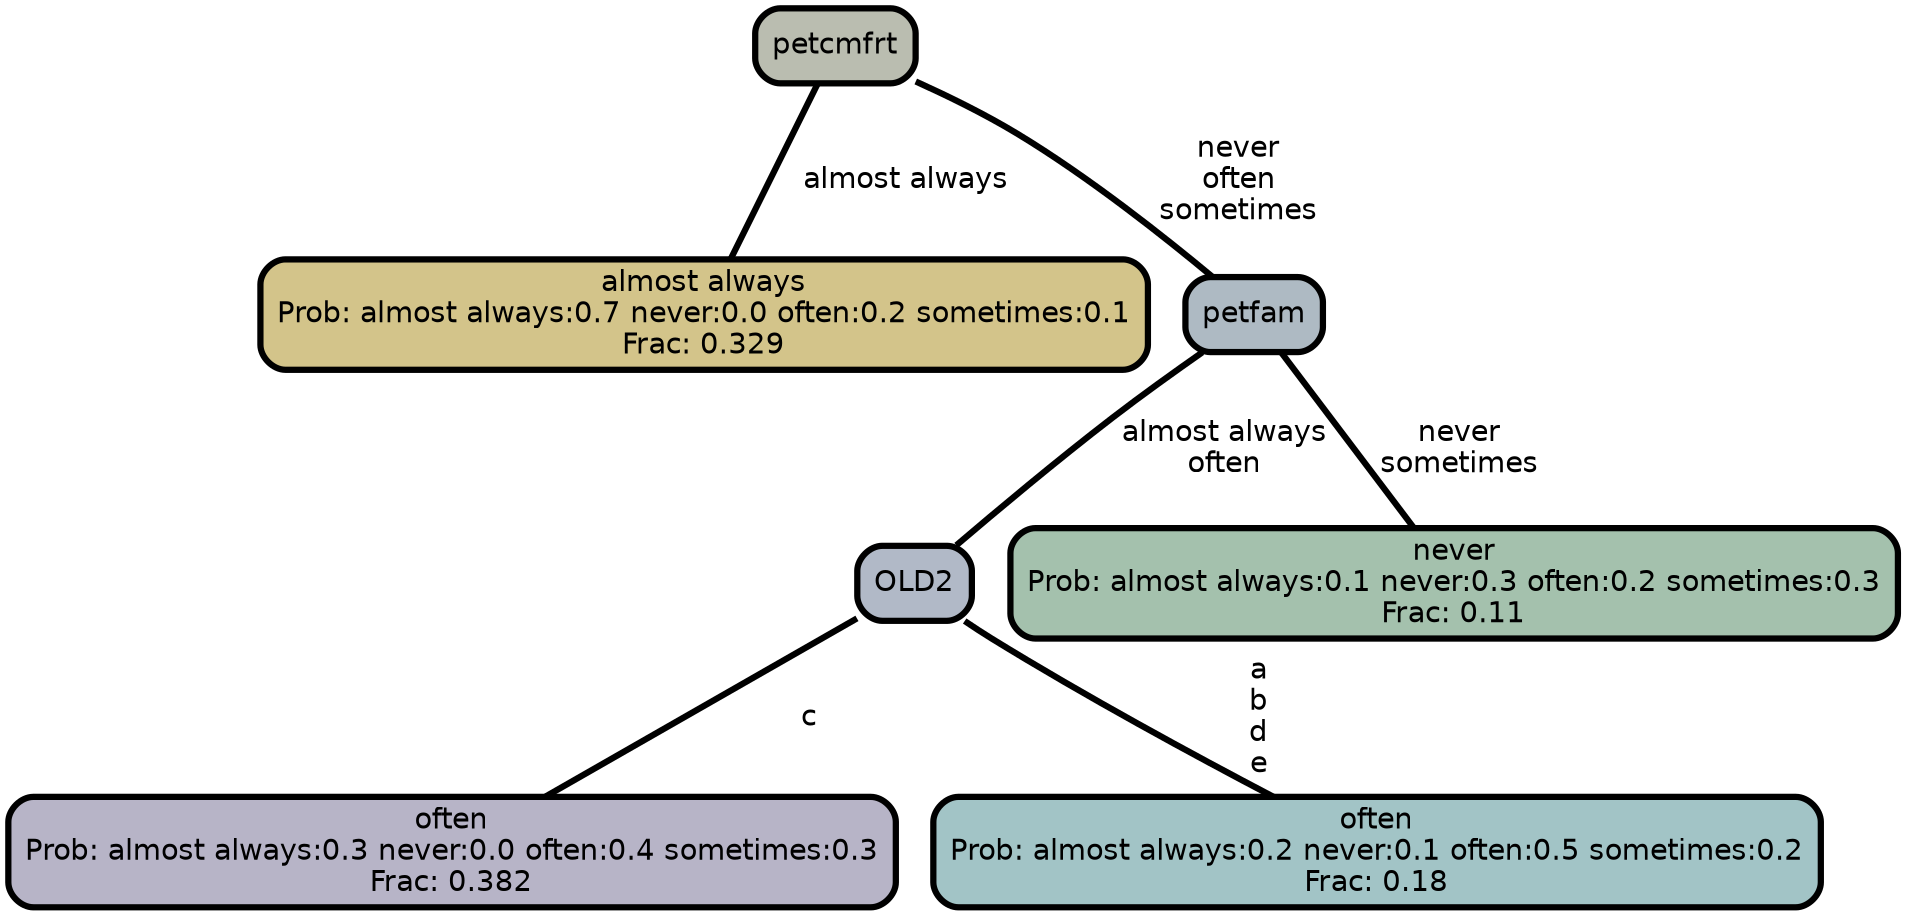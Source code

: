 graph Tree {
node [shape=box, style="filled, rounded",color="black",penwidth="3",fontcolor="black",                 fontname=helvetica] ;
graph [ranksep="0 equally", splines=straight,                 bgcolor=transparent, dpi=200] ;
edge [fontname=helvetica, color=black] ;
0 [label="almost always
Prob: almost always:0.7 never:0.0 often:0.2 sometimes:0.1
Frac: 0.329", fillcolor="#d3c48a"] ;
1 [label="petcmfrt", fillcolor="#babdb0"] ;
2 [label="often
Prob: almost always:0.3 never:0.0 often:0.4 sometimes:0.3
Frac: 0.382", fillcolor="#b7b4c7"] ;
3 [label="OLD2", fillcolor="#b1b9c7"] ;
4 [label="often
Prob: almost always:0.2 never:0.1 often:0.5 sometimes:0.2
Frac: 0.18", fillcolor="#a2c4c6"] ;
5 [label="petfam", fillcolor="#aebac3"] ;
6 [label="never
Prob: almost always:0.1 never:0.3 often:0.2 sometimes:0.3
Frac: 0.11", fillcolor="#a4c1ad"] ;
1 -- 0 [label=" almost always",penwidth=3] ;
1 -- 5 [label=" never\n often\n sometimes",penwidth=3] ;
3 -- 2 [label=" c",penwidth=3] ;
3 -- 4 [label=" a\n b\n d\n e",penwidth=3] ;
5 -- 3 [label=" almost always\n often",penwidth=3] ;
5 -- 6 [label=" never\n sometimes",penwidth=3] ;
{rank = same;}}